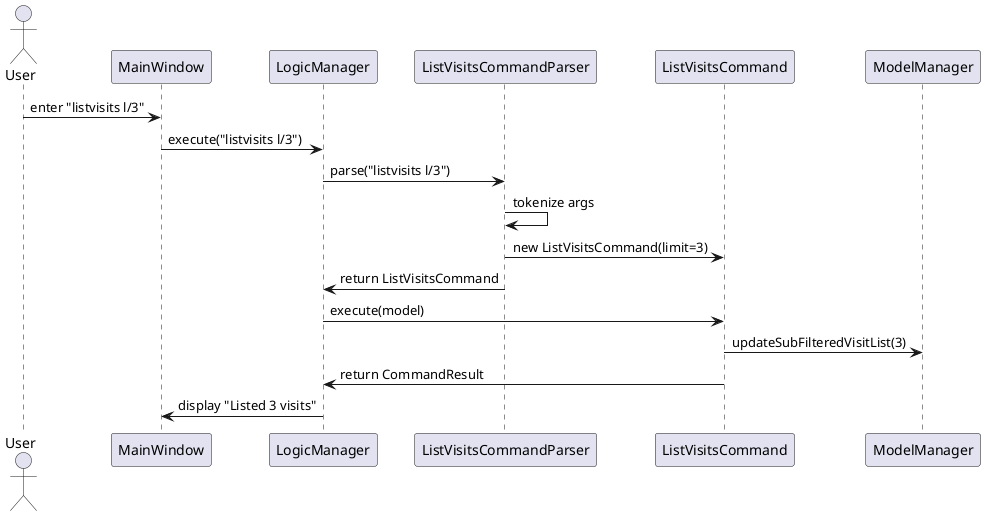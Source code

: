 @startuml

actor User
participant "MainWindow" as MW
participant "LogicManager" as Logic
participant "ListVisitsCommandParser" as Parser
participant "ListVisitsCommand" as Command
participant "ModelManager" as Model

User -> MW : enter "listvisits l/3"
MW -> Logic : execute("listvisits l/3")
Logic -> Parser : parse("listvisits l/3")
Parser -> Parser : tokenize args
Parser -> Command : new ListVisitsCommand(limit=3)
Parser -> Logic : return ListVisitsCommand
Logic -> Command : execute(model)
Command -> Model : updateSubFilteredVisitList(3)
Command -> Logic : return CommandResult
Logic -> MW : display "Listed 3 visits"

@enduml

